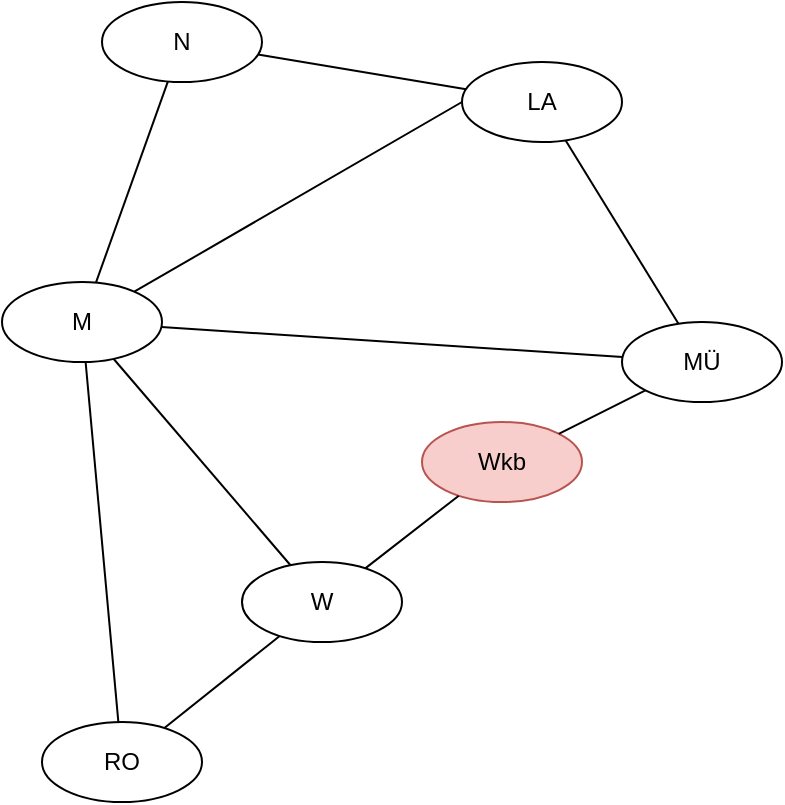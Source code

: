 <mxfile version="23.0.2" type="device">
  <diagram name="Graph" id="diagram-1">
    <mxGraphModel dx="867" dy="513" grid="1" gridSize="10" guides="1" tooltips="1" connect="1" arrows="1" fold="1" page="1" pageScale="1" pageWidth="827" pageHeight="1169" math="0" shadow="0">
      <root>
        <mxCell id="0" />
        <mxCell id="1" parent="0" />
        <mxCell id="Wkb" value="Wkb" style="ellipse;whiteSpace=wrap;html=1;fillColor=#f8cecc;strokeColor=#b85450;" parent="1" vertex="1">
          <mxGeometry x="590" y="260" width="80" height="40" as="geometry" />
        </mxCell>
        <mxCell id="MÜ" value="MÜ" style="ellipse;whiteSpace=wrap;html=1;" parent="1" vertex="1">
          <mxGeometry x="690" y="210" width="80" height="40" as="geometry" />
        </mxCell>
        <mxCell id="W" value="W" style="ellipse;whiteSpace=wrap;html=1;" parent="1" vertex="1">
          <mxGeometry x="500" y="330" width="80" height="40" as="geometry" />
        </mxCell>
        <mxCell id="3fxzJd8yGTfwiwy75dD--1" style="rounded=0;orthogonalLoop=1;jettySize=auto;html=1;entryX=0;entryY=0.5;entryDx=0;entryDy=0;endArrow=none;endFill=0;" edge="1" parent="1" source="M" target="LA">
          <mxGeometry relative="1" as="geometry" />
        </mxCell>
        <mxCell id="M" value="M" style="ellipse;whiteSpace=wrap;html=1;" parent="1" vertex="1">
          <mxGeometry x="380" y="190" width="80" height="40" as="geometry" />
        </mxCell>
        <mxCell id="LA" value="LA" style="ellipse;whiteSpace=wrap;html=1;" parent="1" vertex="1">
          <mxGeometry x="610" y="80" width="80" height="40" as="geometry" />
        </mxCell>
        <mxCell id="RO" value="RO" style="ellipse;whiteSpace=wrap;html=1;" parent="1" vertex="1">
          <mxGeometry x="400" y="410" width="80" height="40" as="geometry" />
        </mxCell>
        <mxCell id="N" value="N" style="ellipse;whiteSpace=wrap;html=1;" parent="1" vertex="1">
          <mxGeometry x="430" y="50" width="80" height="40" as="geometry" />
        </mxCell>
        <mxCell id="edge1" style="edgeStyle=none;endArrow=none;" parent="1" source="Wkb" target="MÜ" edge="1">
          <mxGeometry relative="1" as="geometry" />
        </mxCell>
        <mxCell id="edge2" style="edgeStyle=none;endArrow=none;" parent="1" source="Wkb" target="W" edge="1">
          <mxGeometry relative="1" as="geometry" />
        </mxCell>
        <mxCell id="edge3" style="edgeStyle=none;endArrow=none;" parent="1" source="MÜ" target="M" edge="1">
          <mxGeometry relative="1" as="geometry" />
        </mxCell>
        <mxCell id="edge4" style="edgeStyle=none;endArrow=none;" parent="1" source="MÜ" target="LA" edge="1">
          <mxGeometry relative="1" as="geometry" />
        </mxCell>
        <mxCell id="edge5" style="edgeStyle=none;endArrow=none;" parent="1" source="W" target="M" edge="1">
          <mxGeometry relative="1" as="geometry" />
        </mxCell>
        <mxCell id="edge6" style="edgeStyle=none;endArrow=none;" parent="1" source="W" target="RO" edge="1">
          <mxGeometry relative="1" as="geometry" />
        </mxCell>
        <mxCell id="edge7" style="edgeStyle=none;endArrow=none;" parent="1" source="M" target="RO" edge="1">
          <mxGeometry relative="1" as="geometry" />
        </mxCell>
        <mxCell id="edge8" style="edgeStyle=none;endArrow=none;" parent="1" source="M" target="N" edge="1">
          <mxGeometry relative="1" as="geometry" />
        </mxCell>
        <mxCell id="edge9" style="edgeStyle=none;endArrow=none;" parent="1" source="N" target="LA" edge="1">
          <mxGeometry relative="1" as="geometry" />
        </mxCell>
      </root>
    </mxGraphModel>
  </diagram>
</mxfile>
